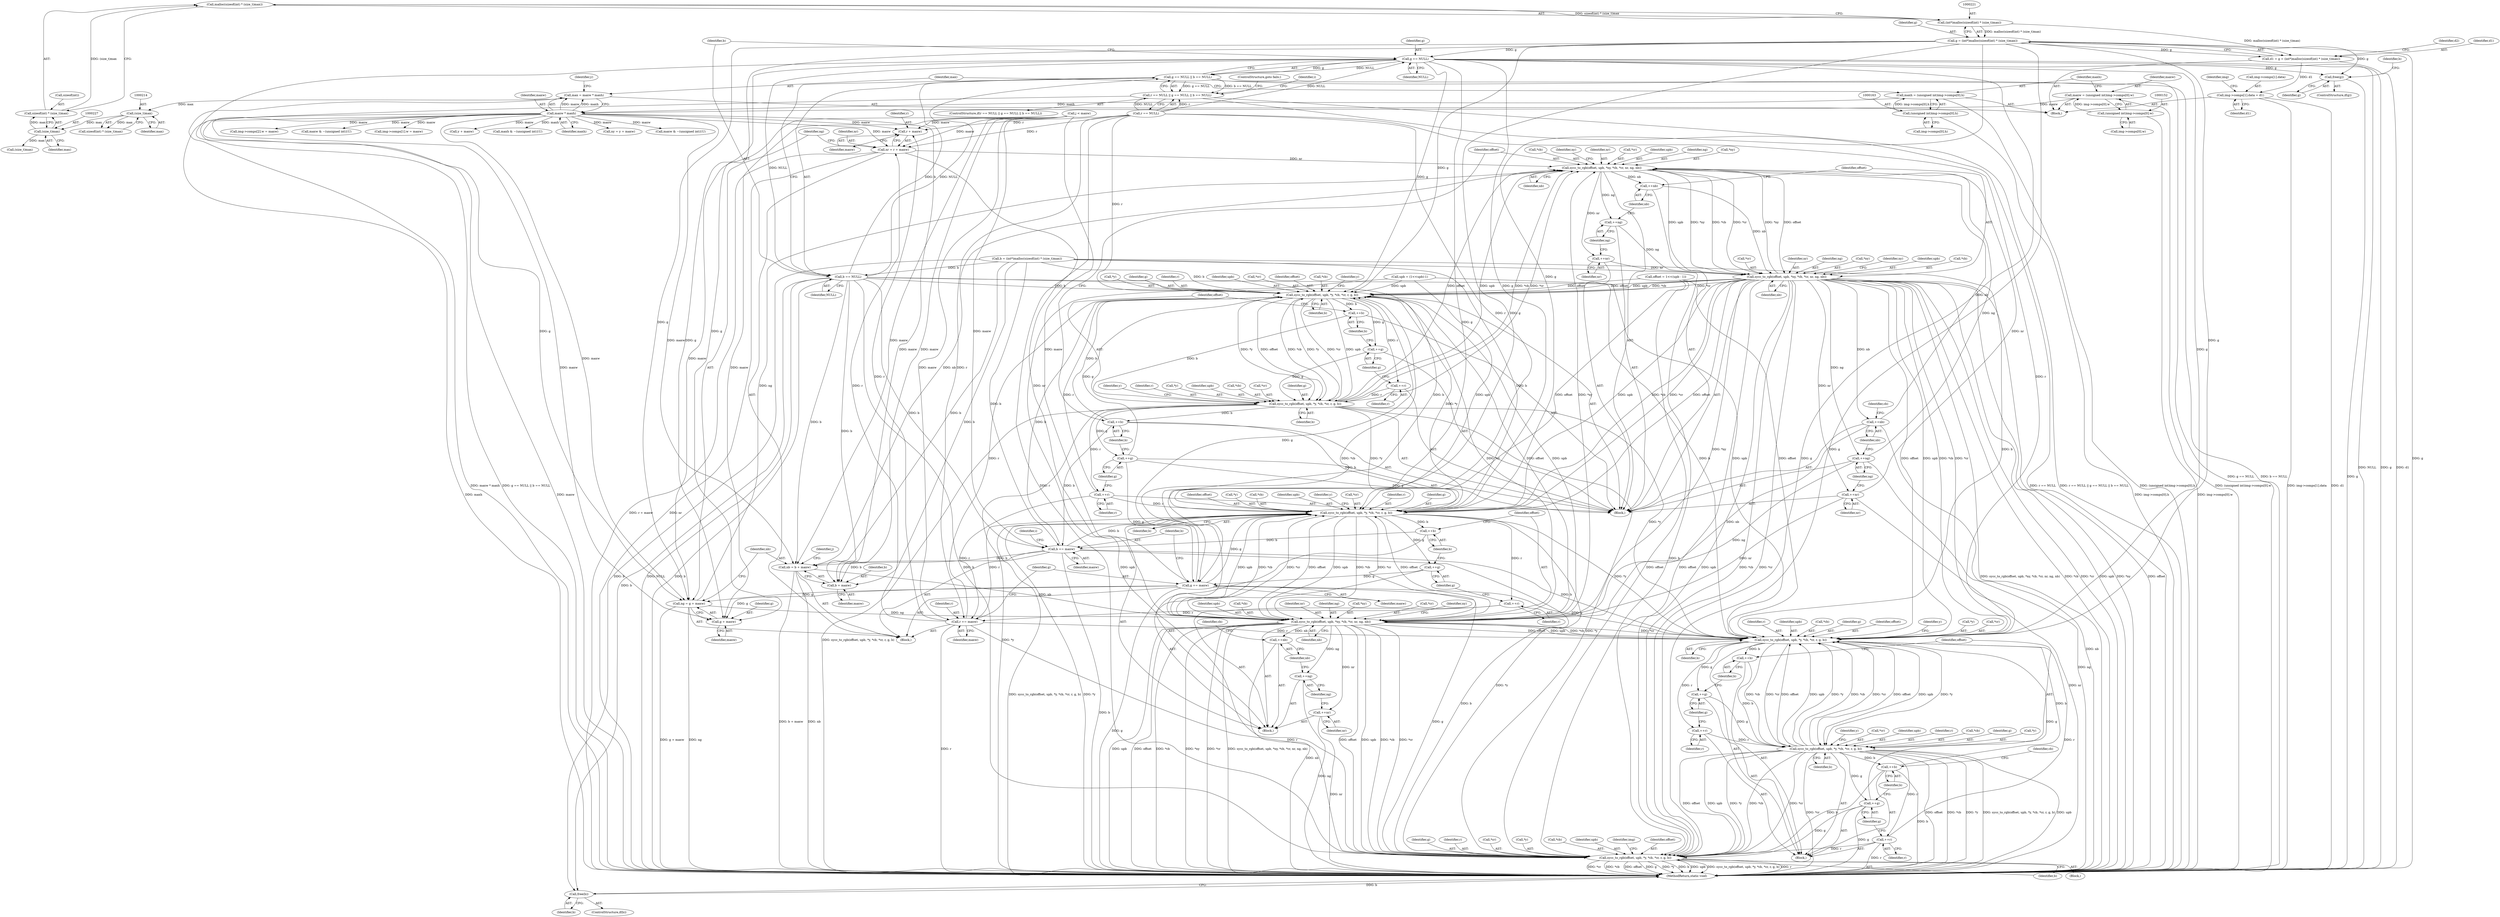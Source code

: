 digraph "1_openjpeg_15f081c89650dccee4aa4ae66f614c3fdb268767_0@API" {
"1000222" [label="(Call,malloc(sizeof(int) * (size_t)max))"];
"1000223" [label="(Call,sizeof(int) * (size_t)max)"];
"1000226" [label="(Call,(size_t)max)"];
"1000213" [label="(Call,(size_t)max)"];
"1000171" [label="(Call,max = maxw * maxh)"];
"1000173" [label="(Call,maxw * maxh)"];
"1000149" [label="(Call,maxw = (unsigned int)img->comps[0].w)"];
"1000151" [label="(Call,(unsigned int)img->comps[0].w)"];
"1000160" [label="(Call,maxh = (unsigned int)img->comps[0].h)"];
"1000162" [label="(Call,(unsigned int)img->comps[0].h)"];
"1000220" [label="(Call,(int*)malloc(sizeof(int) * (size_t)max))"];
"1000216" [label="(Call,d1 = g = (int*)malloc(sizeof(int) * (size_t)max))"];
"1000559" [label="(Call,img->comps[1].data = d1)"];
"1000218" [label="(Call,g = (int*)malloc(sizeof(int) * (size_t)max))"];
"1000248" [label="(Call,g == NULL)"];
"1000247" [label="(Call,g == NULL || b == NULL)"];
"1000243" [label="(Call,r == NULL || g == NULL || b == NULL)"];
"1000251" [label="(Call,b == NULL)"];
"1000286" [label="(Call,nb = b + maxw)"];
"1000347" [label="(Call,sycc_to_rgb(offset, upb, *ny, *cb, *cr, nr, ng, nb))"];
"1000361" [label="(Call,++nr)"];
"1000367" [label="(Call,sycc_to_rgb(offset, upb, *ny, *cb, *cr, nr, ng, nb))"];
"1000307" [label="(Call,sycc_to_rgb(offset, upb, *y, *cb, *cr, r, g, b))"];
"1000321" [label="(Call,++r)"];
"1000327" [label="(Call,sycc_to_rgb(offset, upb, *y, *cb, *cr, r, g, b))"];
"1000341" [label="(Call,++r)"];
"1000396" [label="(Call,sycc_to_rgb(offset, upb, *y, *cb, *cr, r, g, b))"];
"1000410" [label="(Call,++r)"];
"1000443" [label="(Call,r += maxw)"];
"1000276" [label="(Call,nr = r + maxw)"];
"1000416" [label="(Call,sycc_to_rgb(offset, upb, *ny, *cb, *cr, nr, ng, nb))"];
"1000430" [label="(Call,++nr)"];
"1000432" [label="(Call,++ng)"];
"1000434" [label="(Call,++nb)"];
"1000473" [label="(Call,sycc_to_rgb(offset, upb, *y, *cb, *cr, r, g, b))"];
"1000487" [label="(Call,++r)"];
"1000493" [label="(Call,sycc_to_rgb(offset, upb, *y, *cb, *cr, r, g, b))"];
"1000507" [label="(Call,++r)"];
"1000522" [label="(Call,sycc_to_rgb(offset, upb, *y, *cb, *cr, r, g, b))"];
"1000509" [label="(Call,++g)"];
"1000511" [label="(Call,++b)"];
"1000489" [label="(Call,++g)"];
"1000491" [label="(Call,++b)"];
"1000278" [label="(Call,r + maxw)"];
"1000412" [label="(Call,++g)"];
"1000446" [label="(Call,g += maxw)"];
"1000281" [label="(Call,ng = g + maxw)"];
"1000283" [label="(Call,g + maxw)"];
"1000414" [label="(Call,++b)"];
"1000449" [label="(Call,b += maxw)"];
"1000288" [label="(Call,b + maxw)"];
"1000343" [label="(Call,++g)"];
"1000345" [label="(Call,++b)"];
"1000323" [label="(Call,++g)"];
"1000325" [label="(Call,++b)"];
"1000381" [label="(Call,++nr)"];
"1000383" [label="(Call,++ng)"];
"1000385" [label="(Call,++nb)"];
"1000363" [label="(Call,++ng)"];
"1000365" [label="(Call,++nb)"];
"1000693" [label="(Call,free(b))"];
"1000689" [label="(Call,free(g))"];
"1000249" [label="(Identifier,g)"];
"1000365" [label="(Call,++nb)"];
"1000494" [label="(Identifier,offset)"];
"1000326" [label="(Identifier,b)"];
"1000482" [label="(Identifier,r)"];
"1000382" [label="(Identifier,nr)"];
"1000401" [label="(Call,*cb)"];
"1000308" [label="(Identifier,offset)"];
"1000509" [label="(Call,++g)"];
"1000243" [label="(Call,r == NULL || g == NULL || b == NULL)"];
"1000340" [label="(Identifier,y)"];
"1000288" [label="(Call,b + maxw)"];
"1000533" [label="(Identifier,b)"];
"1000286" [label="(Call,nb = b + maxw)"];
"1000449" [label="(Call,b += maxw)"];
"1000475" [label="(Identifier,upb)"];
"1000451" [label="(Identifier,maxw)"];
"1000506" [label="(Identifier,y)"];
"1000293" [label="(Identifier,j)"];
"1000362" [label="(Identifier,nr)"];
"1000363" [label="(Call,++ng)"];
"1000514" [label="(Identifier,cb)"];
"1000230" [label="(Identifier,d2)"];
"1000500" [label="(Call,*cr)"];
"1000376" [label="(Identifier,nr)"];
"1000254" [label="(ControlStructure,goto fails;)"];
"1000487" [label="(Call,++r)"];
"1000495" [label="(Identifier,upb)"];
"1000694" [label="(Identifier,b)"];
"1000691" [label="(ControlStructure,if(b))"];
"1000490" [label="(Identifier,g)"];
"1000345" [label="(Call,++b)"];
"1000383" [label="(Call,++ng)"];
"1000377" [label="(Identifier,ng)"];
"1000492" [label="(Identifier,b)"];
"1000175" [label="(Identifier,maxh)"];
"1000352" [label="(Call,*cb)"];
"1000161" [label="(Identifier,maxh)"];
"1000532" [label="(Identifier,g)"];
"1000360" [label="(Identifier,ny)"];
"1000218" [label="(Call,g = (int*)malloc(sizeof(int) * (size_t)max))"];
"1000336" [label="(Identifier,r)"];
"1000403" [label="(Call,*cr)"];
"1000415" [label="(Identifier,b)"];
"1000271" [label="(Call,ny = y + maxw)"];
"1000330" [label="(Call,*y)"];
"1000444" [label="(Identifier,r)"];
"1000491" [label="(Call,++b)"];
"1000103" [label="(Block,)"];
"1000162" [label="(Call,(unsigned int)img->comps[0].h)"];
"1000309" [label="(Identifier,upb)"];
"1000314" [label="(Call,*cr)"];
"1000153" [label="(Call,img->comps[0].w)"];
"1000290" [label="(Identifier,maxw)"];
"1000361" [label="(Call,++nr)"];
"1000433" [label="(Identifier,ng)"];
"1000285" [label="(Identifier,maxw)"];
"1000226" [label="(Call,(size_t)max)"];
"1000307" [label="(Call,sycc_to_rgb(offset, upb, *y, *cb, *cr, r, g, b))"];
"1000418" [label="(Identifier,upb)"];
"1000437" [label="(Identifier,cb)"];
"1000277" [label="(Identifier,nr)"];
"1000504" [label="(Identifier,b)"];
"1000502" [label="(Identifier,r)"];
"1000405" [label="(Identifier,r)"];
"1000421" [label="(Call,*cb)"];
"1000435" [label="(Identifier,nb)"];
"1000478" [label="(Call,*cb)"];
"1000498" [label="(Call,*cb)"];
"1000297" [label="(Call,maxw & ~(unsigned int)1U)"];
"1000356" [label="(Identifier,nr)"];
"1000354" [label="(Call,*cr)"];
"1000174" [label="(Identifier,maxw)"];
"1000253" [label="(Identifier,NULL)"];
"1000413" [label="(Identifier,g)"];
"1000603" [label="(Call,img->comps[2].w = maxw)"];
"1000323" [label="(Call,++g)"];
"1000173" [label="(Call,maxw * maxh)"];
"1000432" [label="(Call,++ng)"];
"1000531" [label="(Identifier,r)"];
"1000346" [label="(Identifier,b)"];
"1000322" [label="(Identifier,r)"];
"1000483" [label="(Identifier,g)"];
"1000150" [label="(Identifier,maxw)"];
"1000434" [label="(Call,++nb)"];
"1000370" [label="(Call,*ny)"];
"1000687" [label="(ControlStructure,if(g))"];
"1000216" [label="(Call,d1 = g = (int*)malloc(sizeof(int) * (size_t)max))"];
"1000349" [label="(Identifier,upb)"];
"1000450" [label="(Identifier,b)"];
"1000493" [label="(Call,sycc_to_rgb(offset, upb, *y, *cb, *cr, r, g, b))"];
"1000366" [label="(Identifier,nb)"];
"1000224" [label="(Call,sizeof(int))"];
"1000222" [label="(Call,malloc(sizeof(int) * (size_t)max))"];
"1000172" [label="(Identifier,max)"];
"1000217" [label="(Identifier,d1)"];
"1000231" [label="(Call,b = (int*)malloc(sizeof(int) * (size_t)max))"];
"1000344" [label="(Identifier,g)"];
"1000280" [label="(Identifier,maxw)"];
"1000329" [label="(Identifier,upb)"];
"1000357" [label="(Identifier,ng)"];
"1000164" [label="(Call,img->comps[0].h)"];
"1000160" [label="(Call,maxh = (unsigned int)img->comps[0].h)"];
"1000521" [label="(Block,)"];
"1000430" [label="(Call,++nr)"];
"1000386" [label="(Identifier,nb)"];
"1000474" [label="(Identifier,offset)"];
"1000448" [label="(Identifier,maxw)"];
"1000446" [label="(Call,g += maxw)"];
"1000417" [label="(Identifier,offset)"];
"1000695" [label="(MethodReturn,static void)"];
"1000559" [label="(Call,img->comps[1].data = d1)"];
"1000324" [label="(Identifier,g)"];
"1000488" [label="(Identifier,r)"];
"1000268" [label="(Identifier,i)"];
"1000385" [label="(Call,++nb)"];
"1000529" [label="(Call,*cr)"];
"1000312" [label="(Call,*cb)"];
"1000142" [label="(Call,upb = (1<<upb)-1)"];
"1000463" [label="(Call,maxw & ~(unsigned int)1U)"];
"1000443" [label="(Call,r += maxw)"];
"1000507" [label="(Call,++r)"];
"1000395" [label="(Block,)"];
"1000368" [label="(Identifier,offset)"];
"1000279" [label="(Identifier,r)"];
"1000244" [label="(Call,r == NULL)"];
"1000690" [label="(Identifier,g)"];
"1000486" [label="(Identifier,y)"];
"1000392" [label="(Call,j < maxw)"];
"1000151" [label="(Call,(unsigned int)img->comps[0].w)"];
"1000332" [label="(Call,*cb)"];
"1000425" [label="(Identifier,nr)"];
"1000325" [label="(Call,++b)"];
"1000585" [label="(Call,img->comps[1].w = maxw)"];
"1000270" [label="(Block,)"];
"1000380" [label="(Identifier,ny)"];
"1000692" [label="(Identifier,b)"];
"1000426" [label="(Identifier,ng)"];
"1000396" [label="(Call,sycc_to_rgb(offset, upb, *y, *cb, *cr, r, g, b))"];
"1000511" [label="(Call,++b)"];
"1000276" [label="(Call,nr = r + maxw)"];
"1000328" [label="(Identifier,offset)"];
"1000407" [label="(Identifier,b)"];
"1000431" [label="(Identifier,nr)"];
"1000411" [label="(Identifier,r)"];
"1000342" [label="(Identifier,r)"];
"1000320" [label="(Identifier,y)"];
"1000257" [label="(Identifier,i)"];
"1000419" [label="(Call,*ny)"];
"1000406" [label="(Identifier,g)"];
"1000510" [label="(Identifier,g)"];
"1000489" [label="(Call,++g)"];
"1000239" [label="(Call,(size_t)max)"];
"1000310" [label="(Call,*y)"];
"1000348" [label="(Identifier,offset)"];
"1000210" [label="(Call,sizeof(int) * (size_t)max)"];
"1000334" [label="(Call,*cr)"];
"1000317" [label="(Identifier,g)"];
"1000364" [label="(Identifier,ng)"];
"1000177" [label="(Identifier,y)"];
"1000252" [label="(Identifier,b)"];
"1000689" [label="(Call,free(g))"];
"1000316" [label="(Identifier,r)"];
"1000397" [label="(Identifier,offset)"];
"1000171" [label="(Call,max = maxw * maxh)"];
"1000423" [label="(Call,*cr)"];
"1000248" [label="(Call,g == NULL)"];
"1000429" [label="(Identifier,ny)"];
"1000338" [label="(Identifier,b)"];
"1000399" [label="(Call,*y)"];
"1000327" [label="(Call,sycc_to_rgb(offset, upb, *y, *cb, *cr, r, g, b))"];
"1000503" [label="(Identifier,g)"];
"1000496" [label="(Call,*y)"];
"1000343" [label="(Call,++g)"];
"1000283" [label="(Call,g + maxw)"];
"1000247" [label="(Call,g == NULL || b == NULL)"];
"1000476" [label="(Call,*y)"];
"1000220" [label="(Call,(int*)malloc(sizeof(int) * (size_t)max))"];
"1000219" [label="(Identifier,g)"];
"1000410" [label="(Call,++r)"];
"1000223" [label="(Call,sizeof(int) * (size_t)max)"];
"1000278" [label="(Call,r + maxw)"];
"1000242" [label="(ControlStructure,if(r == NULL || g == NULL || b == NULL))"];
"1000347" [label="(Call,sycc_to_rgb(offset, upb, *ny, *cb, *cr, nr, ng, nb))"];
"1000251" [label="(Call,b == NULL)"];
"1000447" [label="(Identifier,g)"];
"1000525" [label="(Call,*y)"];
"1000560" [label="(Call,img->comps[1].data)"];
"1000693" [label="(Call,free(b))"];
"1000369" [label="(Identifier,upb)"];
"1000213" [label="(Call,(size_t)max)"];
"1000512" [label="(Identifier,b)"];
"1000284" [label="(Identifier,g)"];
"1000135" [label="(Call,offset = 1<<(upb - 1))"];
"1000480" [label="(Call,*cr)"];
"1000527" [label="(Call,*cb)"];
"1000289" [label="(Identifier,b)"];
"1000427" [label="(Identifier,nb)"];
"1000522" [label="(Call,sycc_to_rgb(offset, upb, *y, *cb, *cr, r, g, b))"];
"1000398" [label="(Identifier,upb)"];
"1000318" [label="(Identifier,b)"];
"1000281" [label="(Call,ng = g + maxw)"];
"1000388" [label="(Identifier,cb)"];
"1000306" [label="(Block,)"];
"1000367" [label="(Call,sycc_to_rgb(offset, upb, *ny, *cb, *cr, nr, ng, nb))"];
"1000282" [label="(Identifier,ng)"];
"1000149" [label="(Call,maxw = (unsigned int)img->comps[0].w)"];
"1000287" [label="(Identifier,nb)"];
"1000524" [label="(Identifier,upb)"];
"1000350" [label="(Call,*ny)"];
"1000228" [label="(Identifier,max)"];
"1000273" [label="(Call,y + maxw)"];
"1000378" [label="(Identifier,nb)"];
"1000358" [label="(Identifier,nb)"];
"1000472" [label="(Block,)"];
"1000372" [label="(Call,*cb)"];
"1000337" [label="(Identifier,g)"];
"1000414" [label="(Call,++b)"];
"1000261" [label="(Call,maxh & ~(unsigned int)1U)"];
"1000381" [label="(Call,++nr)"];
"1000341" [label="(Call,++r)"];
"1000321" [label="(Call,++r)"];
"1000445" [label="(Identifier,maxw)"];
"1000538" [label="(Identifier,img)"];
"1000384" [label="(Identifier,ng)"];
"1000250" [label="(Identifier,NULL)"];
"1000508" [label="(Identifier,r)"];
"1000523" [label="(Identifier,offset)"];
"1000572" [label="(Identifier,img)"];
"1000567" [label="(Identifier,d1)"];
"1000473" [label="(Call,sycc_to_rgb(offset, upb, *y, *cb, *cr, r, g, b))"];
"1000416" [label="(Call,sycc_to_rgb(offset, upb, *ny, *cb, *cr, nr, ng, nb))"];
"1000412" [label="(Call,++g)"];
"1000409" [label="(Identifier,y)"];
"1000484" [label="(Identifier,b)"];
"1000215" [label="(Identifier,max)"];
"1000374" [label="(Call,*cr)"];
"1000222" -> "1000220"  [label="AST: "];
"1000222" -> "1000223"  [label="CFG: "];
"1000223" -> "1000222"  [label="AST: "];
"1000220" -> "1000222"  [label="CFG: "];
"1000222" -> "1000220"  [label="DDG: sizeof(int) * (size_t)max"];
"1000223" -> "1000222"  [label="DDG: (size_t)max"];
"1000223" -> "1000226"  [label="CFG: "];
"1000224" -> "1000223"  [label="AST: "];
"1000226" -> "1000223"  [label="AST: "];
"1000226" -> "1000223"  [label="DDG: max"];
"1000226" -> "1000228"  [label="CFG: "];
"1000227" -> "1000226"  [label="AST: "];
"1000228" -> "1000226"  [label="AST: "];
"1000213" -> "1000226"  [label="DDG: max"];
"1000226" -> "1000239"  [label="DDG: max"];
"1000213" -> "1000210"  [label="AST: "];
"1000213" -> "1000215"  [label="CFG: "];
"1000214" -> "1000213"  [label="AST: "];
"1000215" -> "1000213"  [label="AST: "];
"1000210" -> "1000213"  [label="CFG: "];
"1000213" -> "1000210"  [label="DDG: max"];
"1000171" -> "1000213"  [label="DDG: max"];
"1000171" -> "1000103"  [label="AST: "];
"1000171" -> "1000173"  [label="CFG: "];
"1000172" -> "1000171"  [label="AST: "];
"1000173" -> "1000171"  [label="AST: "];
"1000177" -> "1000171"  [label="CFG: "];
"1000171" -> "1000695"  [label="DDG: maxw * maxh"];
"1000173" -> "1000171"  [label="DDG: maxw"];
"1000173" -> "1000171"  [label="DDG: maxh"];
"1000173" -> "1000175"  [label="CFG: "];
"1000174" -> "1000173"  [label="AST: "];
"1000175" -> "1000173"  [label="AST: "];
"1000173" -> "1000695"  [label="DDG: maxw"];
"1000173" -> "1000695"  [label="DDG: maxh"];
"1000149" -> "1000173"  [label="DDG: maxw"];
"1000160" -> "1000173"  [label="DDG: maxh"];
"1000173" -> "1000261"  [label="DDG: maxh"];
"1000173" -> "1000271"  [label="DDG: maxw"];
"1000173" -> "1000273"  [label="DDG: maxw"];
"1000173" -> "1000276"  [label="DDG: maxw"];
"1000173" -> "1000278"  [label="DDG: maxw"];
"1000173" -> "1000281"  [label="DDG: maxw"];
"1000173" -> "1000283"  [label="DDG: maxw"];
"1000173" -> "1000286"  [label="DDG: maxw"];
"1000173" -> "1000288"  [label="DDG: maxw"];
"1000173" -> "1000297"  [label="DDG: maxw"];
"1000173" -> "1000463"  [label="DDG: maxw"];
"1000173" -> "1000585"  [label="DDG: maxw"];
"1000173" -> "1000603"  [label="DDG: maxw"];
"1000149" -> "1000103"  [label="AST: "];
"1000149" -> "1000151"  [label="CFG: "];
"1000150" -> "1000149"  [label="AST: "];
"1000151" -> "1000149"  [label="AST: "];
"1000161" -> "1000149"  [label="CFG: "];
"1000149" -> "1000695"  [label="DDG: (unsigned int)img->comps[0].w"];
"1000151" -> "1000149"  [label="DDG: img->comps[0].w"];
"1000151" -> "1000153"  [label="CFG: "];
"1000152" -> "1000151"  [label="AST: "];
"1000153" -> "1000151"  [label="AST: "];
"1000151" -> "1000695"  [label="DDG: img->comps[0].w"];
"1000160" -> "1000103"  [label="AST: "];
"1000160" -> "1000162"  [label="CFG: "];
"1000161" -> "1000160"  [label="AST: "];
"1000162" -> "1000160"  [label="AST: "];
"1000172" -> "1000160"  [label="CFG: "];
"1000160" -> "1000695"  [label="DDG: (unsigned int)img->comps[0].h"];
"1000162" -> "1000160"  [label="DDG: img->comps[0].h"];
"1000162" -> "1000164"  [label="CFG: "];
"1000163" -> "1000162"  [label="AST: "];
"1000164" -> "1000162"  [label="AST: "];
"1000162" -> "1000695"  [label="DDG: img->comps[0].h"];
"1000220" -> "1000218"  [label="AST: "];
"1000221" -> "1000220"  [label="AST: "];
"1000218" -> "1000220"  [label="CFG: "];
"1000220" -> "1000216"  [label="DDG: malloc(sizeof(int) * (size_t)max)"];
"1000220" -> "1000218"  [label="DDG: malloc(sizeof(int) * (size_t)max)"];
"1000216" -> "1000103"  [label="AST: "];
"1000216" -> "1000218"  [label="CFG: "];
"1000217" -> "1000216"  [label="AST: "];
"1000218" -> "1000216"  [label="AST: "];
"1000230" -> "1000216"  [label="CFG: "];
"1000216" -> "1000695"  [label="DDG: d1"];
"1000218" -> "1000216"  [label="DDG: g"];
"1000216" -> "1000559"  [label="DDG: d1"];
"1000559" -> "1000103"  [label="AST: "];
"1000559" -> "1000567"  [label="CFG: "];
"1000560" -> "1000559"  [label="AST: "];
"1000567" -> "1000559"  [label="AST: "];
"1000572" -> "1000559"  [label="CFG: "];
"1000559" -> "1000695"  [label="DDG: img->comps[1].data"];
"1000559" -> "1000695"  [label="DDG: d1"];
"1000219" -> "1000218"  [label="AST: "];
"1000218" -> "1000695"  [label="DDG: g"];
"1000218" -> "1000248"  [label="DDG: g"];
"1000218" -> "1000281"  [label="DDG: g"];
"1000218" -> "1000283"  [label="DDG: g"];
"1000218" -> "1000307"  [label="DDG: g"];
"1000218" -> "1000396"  [label="DDG: g"];
"1000218" -> "1000446"  [label="DDG: g"];
"1000218" -> "1000473"  [label="DDG: g"];
"1000218" -> "1000522"  [label="DDG: g"];
"1000218" -> "1000689"  [label="DDG: g"];
"1000248" -> "1000247"  [label="AST: "];
"1000248" -> "1000250"  [label="CFG: "];
"1000249" -> "1000248"  [label="AST: "];
"1000250" -> "1000248"  [label="AST: "];
"1000252" -> "1000248"  [label="CFG: "];
"1000247" -> "1000248"  [label="CFG: "];
"1000248" -> "1000695"  [label="DDG: NULL"];
"1000248" -> "1000695"  [label="DDG: g"];
"1000248" -> "1000247"  [label="DDG: g"];
"1000248" -> "1000247"  [label="DDG: NULL"];
"1000244" -> "1000248"  [label="DDG: NULL"];
"1000248" -> "1000251"  [label="DDG: NULL"];
"1000248" -> "1000281"  [label="DDG: g"];
"1000248" -> "1000283"  [label="DDG: g"];
"1000248" -> "1000307"  [label="DDG: g"];
"1000248" -> "1000396"  [label="DDG: g"];
"1000248" -> "1000446"  [label="DDG: g"];
"1000248" -> "1000473"  [label="DDG: g"];
"1000248" -> "1000522"  [label="DDG: g"];
"1000248" -> "1000689"  [label="DDG: g"];
"1000247" -> "1000243"  [label="AST: "];
"1000247" -> "1000251"  [label="CFG: "];
"1000251" -> "1000247"  [label="AST: "];
"1000243" -> "1000247"  [label="CFG: "];
"1000247" -> "1000695"  [label="DDG: g == NULL"];
"1000247" -> "1000695"  [label="DDG: b == NULL"];
"1000247" -> "1000243"  [label="DDG: g == NULL"];
"1000247" -> "1000243"  [label="DDG: b == NULL"];
"1000251" -> "1000247"  [label="DDG: b"];
"1000251" -> "1000247"  [label="DDG: NULL"];
"1000243" -> "1000242"  [label="AST: "];
"1000243" -> "1000244"  [label="CFG: "];
"1000244" -> "1000243"  [label="AST: "];
"1000254" -> "1000243"  [label="CFG: "];
"1000257" -> "1000243"  [label="CFG: "];
"1000243" -> "1000695"  [label="DDG: r == NULL"];
"1000243" -> "1000695"  [label="DDG: r == NULL || g == NULL || b == NULL"];
"1000243" -> "1000695"  [label="DDG: g == NULL || b == NULL"];
"1000244" -> "1000243"  [label="DDG: r"];
"1000244" -> "1000243"  [label="DDG: NULL"];
"1000251" -> "1000253"  [label="CFG: "];
"1000252" -> "1000251"  [label="AST: "];
"1000253" -> "1000251"  [label="AST: "];
"1000251" -> "1000695"  [label="DDG: NULL"];
"1000251" -> "1000695"  [label="DDG: b"];
"1000231" -> "1000251"  [label="DDG: b"];
"1000251" -> "1000286"  [label="DDG: b"];
"1000251" -> "1000288"  [label="DDG: b"];
"1000251" -> "1000307"  [label="DDG: b"];
"1000251" -> "1000396"  [label="DDG: b"];
"1000251" -> "1000449"  [label="DDG: b"];
"1000251" -> "1000473"  [label="DDG: b"];
"1000251" -> "1000522"  [label="DDG: b"];
"1000251" -> "1000693"  [label="DDG: b"];
"1000286" -> "1000270"  [label="AST: "];
"1000286" -> "1000288"  [label="CFG: "];
"1000287" -> "1000286"  [label="AST: "];
"1000288" -> "1000286"  [label="AST: "];
"1000293" -> "1000286"  [label="CFG: "];
"1000286" -> "1000695"  [label="DDG: nb"];
"1000286" -> "1000695"  [label="DDG: b + maxw"];
"1000449" -> "1000286"  [label="DDG: b"];
"1000231" -> "1000286"  [label="DDG: b"];
"1000392" -> "1000286"  [label="DDG: maxw"];
"1000286" -> "1000347"  [label="DDG: nb"];
"1000286" -> "1000416"  [label="DDG: nb"];
"1000347" -> "1000306"  [label="AST: "];
"1000347" -> "1000358"  [label="CFG: "];
"1000348" -> "1000347"  [label="AST: "];
"1000349" -> "1000347"  [label="AST: "];
"1000350" -> "1000347"  [label="AST: "];
"1000352" -> "1000347"  [label="AST: "];
"1000354" -> "1000347"  [label="AST: "];
"1000356" -> "1000347"  [label="AST: "];
"1000357" -> "1000347"  [label="AST: "];
"1000358" -> "1000347"  [label="AST: "];
"1000360" -> "1000347"  [label="CFG: "];
"1000327" -> "1000347"  [label="DDG: offset"];
"1000327" -> "1000347"  [label="DDG: upb"];
"1000327" -> "1000347"  [label="DDG: *cb"];
"1000327" -> "1000347"  [label="DDG: *cr"];
"1000367" -> "1000347"  [label="DDG: *ny"];
"1000416" -> "1000347"  [label="DDG: *ny"];
"1000381" -> "1000347"  [label="DDG: nr"];
"1000276" -> "1000347"  [label="DDG: nr"];
"1000281" -> "1000347"  [label="DDG: ng"];
"1000383" -> "1000347"  [label="DDG: ng"];
"1000385" -> "1000347"  [label="DDG: nb"];
"1000347" -> "1000361"  [label="DDG: nr"];
"1000347" -> "1000363"  [label="DDG: ng"];
"1000347" -> "1000365"  [label="DDG: nb"];
"1000347" -> "1000367"  [label="DDG: offset"];
"1000347" -> "1000367"  [label="DDG: upb"];
"1000347" -> "1000367"  [label="DDG: *ny"];
"1000347" -> "1000367"  [label="DDG: *cb"];
"1000347" -> "1000367"  [label="DDG: *cr"];
"1000361" -> "1000306"  [label="AST: "];
"1000361" -> "1000362"  [label="CFG: "];
"1000362" -> "1000361"  [label="AST: "];
"1000364" -> "1000361"  [label="CFG: "];
"1000361" -> "1000367"  [label="DDG: nr"];
"1000367" -> "1000306"  [label="AST: "];
"1000367" -> "1000378"  [label="CFG: "];
"1000368" -> "1000367"  [label="AST: "];
"1000369" -> "1000367"  [label="AST: "];
"1000370" -> "1000367"  [label="AST: "];
"1000372" -> "1000367"  [label="AST: "];
"1000374" -> "1000367"  [label="AST: "];
"1000376" -> "1000367"  [label="AST: "];
"1000377" -> "1000367"  [label="AST: "];
"1000378" -> "1000367"  [label="AST: "];
"1000380" -> "1000367"  [label="CFG: "];
"1000367" -> "1000695"  [label="DDG: upb"];
"1000367" -> "1000695"  [label="DDG: *ny"];
"1000367" -> "1000695"  [label="DDG: offset"];
"1000367" -> "1000695"  [label="DDG: sycc_to_rgb(offset, upb, *ny, *cb, *cr, nr, ng, nb)"];
"1000367" -> "1000695"  [label="DDG: *cb"];
"1000367" -> "1000695"  [label="DDG: *cr"];
"1000367" -> "1000307"  [label="DDG: offset"];
"1000367" -> "1000307"  [label="DDG: upb"];
"1000367" -> "1000307"  [label="DDG: *cb"];
"1000367" -> "1000307"  [label="DDG: *cr"];
"1000363" -> "1000367"  [label="DDG: ng"];
"1000365" -> "1000367"  [label="DDG: nb"];
"1000367" -> "1000381"  [label="DDG: nr"];
"1000367" -> "1000383"  [label="DDG: ng"];
"1000367" -> "1000385"  [label="DDG: nb"];
"1000367" -> "1000396"  [label="DDG: offset"];
"1000367" -> "1000396"  [label="DDG: upb"];
"1000367" -> "1000396"  [label="DDG: *cb"];
"1000367" -> "1000396"  [label="DDG: *cr"];
"1000367" -> "1000416"  [label="DDG: *ny"];
"1000367" -> "1000473"  [label="DDG: offset"];
"1000367" -> "1000473"  [label="DDG: upb"];
"1000367" -> "1000473"  [label="DDG: *cb"];
"1000367" -> "1000473"  [label="DDG: *cr"];
"1000367" -> "1000522"  [label="DDG: offset"];
"1000367" -> "1000522"  [label="DDG: upb"];
"1000367" -> "1000522"  [label="DDG: *cb"];
"1000367" -> "1000522"  [label="DDG: *cr"];
"1000307" -> "1000306"  [label="AST: "];
"1000307" -> "1000318"  [label="CFG: "];
"1000308" -> "1000307"  [label="AST: "];
"1000309" -> "1000307"  [label="AST: "];
"1000310" -> "1000307"  [label="AST: "];
"1000312" -> "1000307"  [label="AST: "];
"1000314" -> "1000307"  [label="AST: "];
"1000316" -> "1000307"  [label="AST: "];
"1000317" -> "1000307"  [label="AST: "];
"1000318" -> "1000307"  [label="AST: "];
"1000320" -> "1000307"  [label="CFG: "];
"1000416" -> "1000307"  [label="DDG: offset"];
"1000416" -> "1000307"  [label="DDG: upb"];
"1000416" -> "1000307"  [label="DDG: *cb"];
"1000416" -> "1000307"  [label="DDG: *cr"];
"1000135" -> "1000307"  [label="DDG: offset"];
"1000142" -> "1000307"  [label="DDG: upb"];
"1000327" -> "1000307"  [label="DDG: *y"];
"1000396" -> "1000307"  [label="DDG: *y"];
"1000341" -> "1000307"  [label="DDG: r"];
"1000244" -> "1000307"  [label="DDG: r"];
"1000443" -> "1000307"  [label="DDG: r"];
"1000343" -> "1000307"  [label="DDG: g"];
"1000446" -> "1000307"  [label="DDG: g"];
"1000345" -> "1000307"  [label="DDG: b"];
"1000449" -> "1000307"  [label="DDG: b"];
"1000231" -> "1000307"  [label="DDG: b"];
"1000307" -> "1000321"  [label="DDG: r"];
"1000307" -> "1000323"  [label="DDG: g"];
"1000307" -> "1000325"  [label="DDG: b"];
"1000307" -> "1000327"  [label="DDG: offset"];
"1000307" -> "1000327"  [label="DDG: upb"];
"1000307" -> "1000327"  [label="DDG: *y"];
"1000307" -> "1000327"  [label="DDG: *cb"];
"1000307" -> "1000327"  [label="DDG: *cr"];
"1000321" -> "1000306"  [label="AST: "];
"1000321" -> "1000322"  [label="CFG: "];
"1000322" -> "1000321"  [label="AST: "];
"1000324" -> "1000321"  [label="CFG: "];
"1000321" -> "1000327"  [label="DDG: r"];
"1000327" -> "1000306"  [label="AST: "];
"1000327" -> "1000338"  [label="CFG: "];
"1000328" -> "1000327"  [label="AST: "];
"1000329" -> "1000327"  [label="AST: "];
"1000330" -> "1000327"  [label="AST: "];
"1000332" -> "1000327"  [label="AST: "];
"1000334" -> "1000327"  [label="AST: "];
"1000336" -> "1000327"  [label="AST: "];
"1000337" -> "1000327"  [label="AST: "];
"1000338" -> "1000327"  [label="AST: "];
"1000340" -> "1000327"  [label="CFG: "];
"1000327" -> "1000695"  [label="DDG: *y"];
"1000327" -> "1000695"  [label="DDG: sycc_to_rgb(offset, upb, *y, *cb, *cr, r, g, b)"];
"1000323" -> "1000327"  [label="DDG: g"];
"1000325" -> "1000327"  [label="DDG: b"];
"1000327" -> "1000341"  [label="DDG: r"];
"1000327" -> "1000343"  [label="DDG: g"];
"1000327" -> "1000345"  [label="DDG: b"];
"1000327" -> "1000396"  [label="DDG: *y"];
"1000327" -> "1000473"  [label="DDG: *y"];
"1000327" -> "1000522"  [label="DDG: *y"];
"1000341" -> "1000306"  [label="AST: "];
"1000341" -> "1000342"  [label="CFG: "];
"1000342" -> "1000341"  [label="AST: "];
"1000344" -> "1000341"  [label="CFG: "];
"1000341" -> "1000396"  [label="DDG: r"];
"1000341" -> "1000443"  [label="DDG: r"];
"1000396" -> "1000395"  [label="AST: "];
"1000396" -> "1000407"  [label="CFG: "];
"1000397" -> "1000396"  [label="AST: "];
"1000398" -> "1000396"  [label="AST: "];
"1000399" -> "1000396"  [label="AST: "];
"1000401" -> "1000396"  [label="AST: "];
"1000403" -> "1000396"  [label="AST: "];
"1000405" -> "1000396"  [label="AST: "];
"1000406" -> "1000396"  [label="AST: "];
"1000407" -> "1000396"  [label="AST: "];
"1000409" -> "1000396"  [label="CFG: "];
"1000396" -> "1000695"  [label="DDG: sycc_to_rgb(offset, upb, *y, *cb, *cr, r, g, b)"];
"1000396" -> "1000695"  [label="DDG: *y"];
"1000416" -> "1000396"  [label="DDG: offset"];
"1000416" -> "1000396"  [label="DDG: upb"];
"1000416" -> "1000396"  [label="DDG: *cb"];
"1000416" -> "1000396"  [label="DDG: *cr"];
"1000135" -> "1000396"  [label="DDG: offset"];
"1000142" -> "1000396"  [label="DDG: upb"];
"1000244" -> "1000396"  [label="DDG: r"];
"1000443" -> "1000396"  [label="DDG: r"];
"1000343" -> "1000396"  [label="DDG: g"];
"1000446" -> "1000396"  [label="DDG: g"];
"1000345" -> "1000396"  [label="DDG: b"];
"1000449" -> "1000396"  [label="DDG: b"];
"1000231" -> "1000396"  [label="DDG: b"];
"1000396" -> "1000410"  [label="DDG: r"];
"1000396" -> "1000412"  [label="DDG: g"];
"1000396" -> "1000414"  [label="DDG: b"];
"1000396" -> "1000416"  [label="DDG: offset"];
"1000396" -> "1000416"  [label="DDG: upb"];
"1000396" -> "1000416"  [label="DDG: *cb"];
"1000396" -> "1000416"  [label="DDG: *cr"];
"1000396" -> "1000473"  [label="DDG: *y"];
"1000396" -> "1000522"  [label="DDG: *y"];
"1000410" -> "1000395"  [label="AST: "];
"1000410" -> "1000411"  [label="CFG: "];
"1000411" -> "1000410"  [label="AST: "];
"1000413" -> "1000410"  [label="CFG: "];
"1000410" -> "1000443"  [label="DDG: r"];
"1000443" -> "1000270"  [label="AST: "];
"1000443" -> "1000445"  [label="CFG: "];
"1000444" -> "1000443"  [label="AST: "];
"1000445" -> "1000443"  [label="AST: "];
"1000447" -> "1000443"  [label="CFG: "];
"1000443" -> "1000695"  [label="DDG: r"];
"1000443" -> "1000276"  [label="DDG: r"];
"1000443" -> "1000278"  [label="DDG: r"];
"1000392" -> "1000443"  [label="DDG: maxw"];
"1000244" -> "1000443"  [label="DDG: r"];
"1000443" -> "1000473"  [label="DDG: r"];
"1000443" -> "1000522"  [label="DDG: r"];
"1000276" -> "1000270"  [label="AST: "];
"1000276" -> "1000278"  [label="CFG: "];
"1000277" -> "1000276"  [label="AST: "];
"1000278" -> "1000276"  [label="AST: "];
"1000282" -> "1000276"  [label="CFG: "];
"1000276" -> "1000695"  [label="DDG: r + maxw"];
"1000276" -> "1000695"  [label="DDG: nr"];
"1000244" -> "1000276"  [label="DDG: r"];
"1000392" -> "1000276"  [label="DDG: maxw"];
"1000276" -> "1000416"  [label="DDG: nr"];
"1000416" -> "1000395"  [label="AST: "];
"1000416" -> "1000427"  [label="CFG: "];
"1000417" -> "1000416"  [label="AST: "];
"1000418" -> "1000416"  [label="AST: "];
"1000419" -> "1000416"  [label="AST: "];
"1000421" -> "1000416"  [label="AST: "];
"1000423" -> "1000416"  [label="AST: "];
"1000425" -> "1000416"  [label="AST: "];
"1000426" -> "1000416"  [label="AST: "];
"1000427" -> "1000416"  [label="AST: "];
"1000429" -> "1000416"  [label="CFG: "];
"1000416" -> "1000695"  [label="DDG: *cr"];
"1000416" -> "1000695"  [label="DDG: sycc_to_rgb(offset, upb, *ny, *cb, *cr, nr, ng, nb)"];
"1000416" -> "1000695"  [label="DDG: upb"];
"1000416" -> "1000695"  [label="DDG: offset"];
"1000416" -> "1000695"  [label="DDG: *cb"];
"1000416" -> "1000695"  [label="DDG: *ny"];
"1000381" -> "1000416"  [label="DDG: nr"];
"1000281" -> "1000416"  [label="DDG: ng"];
"1000383" -> "1000416"  [label="DDG: ng"];
"1000385" -> "1000416"  [label="DDG: nb"];
"1000416" -> "1000430"  [label="DDG: nr"];
"1000416" -> "1000432"  [label="DDG: ng"];
"1000416" -> "1000434"  [label="DDG: nb"];
"1000416" -> "1000473"  [label="DDG: offset"];
"1000416" -> "1000473"  [label="DDG: upb"];
"1000416" -> "1000473"  [label="DDG: *cb"];
"1000416" -> "1000473"  [label="DDG: *cr"];
"1000416" -> "1000522"  [label="DDG: offset"];
"1000416" -> "1000522"  [label="DDG: upb"];
"1000416" -> "1000522"  [label="DDG: *cb"];
"1000416" -> "1000522"  [label="DDG: *cr"];
"1000430" -> "1000395"  [label="AST: "];
"1000430" -> "1000431"  [label="CFG: "];
"1000431" -> "1000430"  [label="AST: "];
"1000433" -> "1000430"  [label="CFG: "];
"1000430" -> "1000695"  [label="DDG: nr"];
"1000432" -> "1000395"  [label="AST: "];
"1000432" -> "1000433"  [label="CFG: "];
"1000433" -> "1000432"  [label="AST: "];
"1000435" -> "1000432"  [label="CFG: "];
"1000432" -> "1000695"  [label="DDG: ng"];
"1000434" -> "1000395"  [label="AST: "];
"1000434" -> "1000435"  [label="CFG: "];
"1000435" -> "1000434"  [label="AST: "];
"1000437" -> "1000434"  [label="CFG: "];
"1000434" -> "1000695"  [label="DDG: nb"];
"1000473" -> "1000472"  [label="AST: "];
"1000473" -> "1000484"  [label="CFG: "];
"1000474" -> "1000473"  [label="AST: "];
"1000475" -> "1000473"  [label="AST: "];
"1000476" -> "1000473"  [label="AST: "];
"1000478" -> "1000473"  [label="AST: "];
"1000480" -> "1000473"  [label="AST: "];
"1000482" -> "1000473"  [label="AST: "];
"1000483" -> "1000473"  [label="AST: "];
"1000484" -> "1000473"  [label="AST: "];
"1000486" -> "1000473"  [label="CFG: "];
"1000493" -> "1000473"  [label="DDG: offset"];
"1000493" -> "1000473"  [label="DDG: upb"];
"1000493" -> "1000473"  [label="DDG: *y"];
"1000493" -> "1000473"  [label="DDG: *cb"];
"1000493" -> "1000473"  [label="DDG: *cr"];
"1000135" -> "1000473"  [label="DDG: offset"];
"1000142" -> "1000473"  [label="DDG: upb"];
"1000244" -> "1000473"  [label="DDG: r"];
"1000507" -> "1000473"  [label="DDG: r"];
"1000446" -> "1000473"  [label="DDG: g"];
"1000509" -> "1000473"  [label="DDG: g"];
"1000449" -> "1000473"  [label="DDG: b"];
"1000231" -> "1000473"  [label="DDG: b"];
"1000511" -> "1000473"  [label="DDG: b"];
"1000473" -> "1000487"  [label="DDG: r"];
"1000473" -> "1000489"  [label="DDG: g"];
"1000473" -> "1000491"  [label="DDG: b"];
"1000473" -> "1000493"  [label="DDG: offset"];
"1000473" -> "1000493"  [label="DDG: upb"];
"1000473" -> "1000493"  [label="DDG: *y"];
"1000473" -> "1000493"  [label="DDG: *cb"];
"1000473" -> "1000493"  [label="DDG: *cr"];
"1000487" -> "1000472"  [label="AST: "];
"1000487" -> "1000488"  [label="CFG: "];
"1000488" -> "1000487"  [label="AST: "];
"1000490" -> "1000487"  [label="CFG: "];
"1000487" -> "1000493"  [label="DDG: r"];
"1000493" -> "1000472"  [label="AST: "];
"1000493" -> "1000504"  [label="CFG: "];
"1000494" -> "1000493"  [label="AST: "];
"1000495" -> "1000493"  [label="AST: "];
"1000496" -> "1000493"  [label="AST: "];
"1000498" -> "1000493"  [label="AST: "];
"1000500" -> "1000493"  [label="AST: "];
"1000502" -> "1000493"  [label="AST: "];
"1000503" -> "1000493"  [label="AST: "];
"1000504" -> "1000493"  [label="AST: "];
"1000506" -> "1000493"  [label="CFG: "];
"1000493" -> "1000695"  [label="DDG: offset"];
"1000493" -> "1000695"  [label="DDG: *cb"];
"1000493" -> "1000695"  [label="DDG: *y"];
"1000493" -> "1000695"  [label="DDG: sycc_to_rgb(offset, upb, *y, *cb, *cr, r, g, b)"];
"1000493" -> "1000695"  [label="DDG: upb"];
"1000493" -> "1000695"  [label="DDG: *cr"];
"1000489" -> "1000493"  [label="DDG: g"];
"1000491" -> "1000493"  [label="DDG: b"];
"1000493" -> "1000507"  [label="DDG: r"];
"1000493" -> "1000509"  [label="DDG: g"];
"1000493" -> "1000511"  [label="DDG: b"];
"1000493" -> "1000522"  [label="DDG: offset"];
"1000493" -> "1000522"  [label="DDG: upb"];
"1000493" -> "1000522"  [label="DDG: *y"];
"1000493" -> "1000522"  [label="DDG: *cb"];
"1000493" -> "1000522"  [label="DDG: *cr"];
"1000507" -> "1000472"  [label="AST: "];
"1000507" -> "1000508"  [label="CFG: "];
"1000508" -> "1000507"  [label="AST: "];
"1000510" -> "1000507"  [label="CFG: "];
"1000507" -> "1000695"  [label="DDG: r"];
"1000507" -> "1000522"  [label="DDG: r"];
"1000522" -> "1000521"  [label="AST: "];
"1000522" -> "1000533"  [label="CFG: "];
"1000523" -> "1000522"  [label="AST: "];
"1000524" -> "1000522"  [label="AST: "];
"1000525" -> "1000522"  [label="AST: "];
"1000527" -> "1000522"  [label="AST: "];
"1000529" -> "1000522"  [label="AST: "];
"1000531" -> "1000522"  [label="AST: "];
"1000532" -> "1000522"  [label="AST: "];
"1000533" -> "1000522"  [label="AST: "];
"1000538" -> "1000522"  [label="CFG: "];
"1000522" -> "1000695"  [label="DDG: *y"];
"1000522" -> "1000695"  [label="DDG: b"];
"1000522" -> "1000695"  [label="DDG: upb"];
"1000522" -> "1000695"  [label="DDG: sycc_to_rgb(offset, upb, *y, *cb, *cr, r, g, b)"];
"1000522" -> "1000695"  [label="DDG: r"];
"1000522" -> "1000695"  [label="DDG: *cr"];
"1000522" -> "1000695"  [label="DDG: *cb"];
"1000522" -> "1000695"  [label="DDG: offset"];
"1000522" -> "1000695"  [label="DDG: g"];
"1000135" -> "1000522"  [label="DDG: offset"];
"1000142" -> "1000522"  [label="DDG: upb"];
"1000244" -> "1000522"  [label="DDG: r"];
"1000446" -> "1000522"  [label="DDG: g"];
"1000509" -> "1000522"  [label="DDG: g"];
"1000449" -> "1000522"  [label="DDG: b"];
"1000231" -> "1000522"  [label="DDG: b"];
"1000511" -> "1000522"  [label="DDG: b"];
"1000509" -> "1000472"  [label="AST: "];
"1000509" -> "1000510"  [label="CFG: "];
"1000510" -> "1000509"  [label="AST: "];
"1000512" -> "1000509"  [label="CFG: "];
"1000509" -> "1000695"  [label="DDG: g"];
"1000511" -> "1000472"  [label="AST: "];
"1000511" -> "1000512"  [label="CFG: "];
"1000512" -> "1000511"  [label="AST: "];
"1000514" -> "1000511"  [label="CFG: "];
"1000511" -> "1000695"  [label="DDG: b"];
"1000489" -> "1000472"  [label="AST: "];
"1000489" -> "1000490"  [label="CFG: "];
"1000490" -> "1000489"  [label="AST: "];
"1000492" -> "1000489"  [label="CFG: "];
"1000491" -> "1000472"  [label="AST: "];
"1000491" -> "1000492"  [label="CFG: "];
"1000492" -> "1000491"  [label="AST: "];
"1000494" -> "1000491"  [label="CFG: "];
"1000278" -> "1000280"  [label="CFG: "];
"1000279" -> "1000278"  [label="AST: "];
"1000280" -> "1000278"  [label="AST: "];
"1000244" -> "1000278"  [label="DDG: r"];
"1000392" -> "1000278"  [label="DDG: maxw"];
"1000412" -> "1000395"  [label="AST: "];
"1000412" -> "1000413"  [label="CFG: "];
"1000413" -> "1000412"  [label="AST: "];
"1000415" -> "1000412"  [label="CFG: "];
"1000412" -> "1000446"  [label="DDG: g"];
"1000446" -> "1000270"  [label="AST: "];
"1000446" -> "1000448"  [label="CFG: "];
"1000447" -> "1000446"  [label="AST: "];
"1000448" -> "1000446"  [label="AST: "];
"1000450" -> "1000446"  [label="CFG: "];
"1000446" -> "1000695"  [label="DDG: g"];
"1000446" -> "1000281"  [label="DDG: g"];
"1000446" -> "1000283"  [label="DDG: g"];
"1000392" -> "1000446"  [label="DDG: maxw"];
"1000343" -> "1000446"  [label="DDG: g"];
"1000281" -> "1000270"  [label="AST: "];
"1000281" -> "1000283"  [label="CFG: "];
"1000282" -> "1000281"  [label="AST: "];
"1000283" -> "1000281"  [label="AST: "];
"1000287" -> "1000281"  [label="CFG: "];
"1000281" -> "1000695"  [label="DDG: ng"];
"1000281" -> "1000695"  [label="DDG: g + maxw"];
"1000392" -> "1000281"  [label="DDG: maxw"];
"1000283" -> "1000285"  [label="CFG: "];
"1000284" -> "1000283"  [label="AST: "];
"1000285" -> "1000283"  [label="AST: "];
"1000392" -> "1000283"  [label="DDG: maxw"];
"1000414" -> "1000395"  [label="AST: "];
"1000414" -> "1000415"  [label="CFG: "];
"1000415" -> "1000414"  [label="AST: "];
"1000417" -> "1000414"  [label="CFG: "];
"1000414" -> "1000449"  [label="DDG: b"];
"1000449" -> "1000270"  [label="AST: "];
"1000449" -> "1000451"  [label="CFG: "];
"1000450" -> "1000449"  [label="AST: "];
"1000451" -> "1000449"  [label="AST: "];
"1000268" -> "1000449"  [label="CFG: "];
"1000449" -> "1000695"  [label="DDG: b"];
"1000449" -> "1000288"  [label="DDG: b"];
"1000392" -> "1000449"  [label="DDG: maxw"];
"1000345" -> "1000449"  [label="DDG: b"];
"1000231" -> "1000449"  [label="DDG: b"];
"1000288" -> "1000290"  [label="CFG: "];
"1000289" -> "1000288"  [label="AST: "];
"1000290" -> "1000288"  [label="AST: "];
"1000231" -> "1000288"  [label="DDG: b"];
"1000392" -> "1000288"  [label="DDG: maxw"];
"1000343" -> "1000306"  [label="AST: "];
"1000343" -> "1000344"  [label="CFG: "];
"1000344" -> "1000343"  [label="AST: "];
"1000346" -> "1000343"  [label="CFG: "];
"1000345" -> "1000306"  [label="AST: "];
"1000345" -> "1000346"  [label="CFG: "];
"1000346" -> "1000345"  [label="AST: "];
"1000348" -> "1000345"  [label="CFG: "];
"1000323" -> "1000306"  [label="AST: "];
"1000323" -> "1000324"  [label="CFG: "];
"1000324" -> "1000323"  [label="AST: "];
"1000326" -> "1000323"  [label="CFG: "];
"1000325" -> "1000306"  [label="AST: "];
"1000325" -> "1000326"  [label="CFG: "];
"1000326" -> "1000325"  [label="AST: "];
"1000328" -> "1000325"  [label="CFG: "];
"1000381" -> "1000306"  [label="AST: "];
"1000381" -> "1000382"  [label="CFG: "];
"1000382" -> "1000381"  [label="AST: "];
"1000384" -> "1000381"  [label="CFG: "];
"1000381" -> "1000695"  [label="DDG: nr"];
"1000383" -> "1000306"  [label="AST: "];
"1000383" -> "1000384"  [label="CFG: "];
"1000384" -> "1000383"  [label="AST: "];
"1000386" -> "1000383"  [label="CFG: "];
"1000383" -> "1000695"  [label="DDG: ng"];
"1000385" -> "1000306"  [label="AST: "];
"1000385" -> "1000386"  [label="CFG: "];
"1000386" -> "1000385"  [label="AST: "];
"1000388" -> "1000385"  [label="CFG: "];
"1000385" -> "1000695"  [label="DDG: nb"];
"1000363" -> "1000306"  [label="AST: "];
"1000363" -> "1000364"  [label="CFG: "];
"1000364" -> "1000363"  [label="AST: "];
"1000366" -> "1000363"  [label="CFG: "];
"1000365" -> "1000306"  [label="AST: "];
"1000365" -> "1000366"  [label="CFG: "];
"1000366" -> "1000365"  [label="AST: "];
"1000368" -> "1000365"  [label="CFG: "];
"1000693" -> "1000691"  [label="AST: "];
"1000693" -> "1000694"  [label="CFG: "];
"1000694" -> "1000693"  [label="AST: "];
"1000695" -> "1000693"  [label="CFG: "];
"1000693" -> "1000695"  [label="DDG: b"];
"1000231" -> "1000693"  [label="DDG: b"];
"1000689" -> "1000687"  [label="AST: "];
"1000689" -> "1000690"  [label="CFG: "];
"1000690" -> "1000689"  [label="AST: "];
"1000692" -> "1000689"  [label="CFG: "];
"1000689" -> "1000695"  [label="DDG: g"];
}
